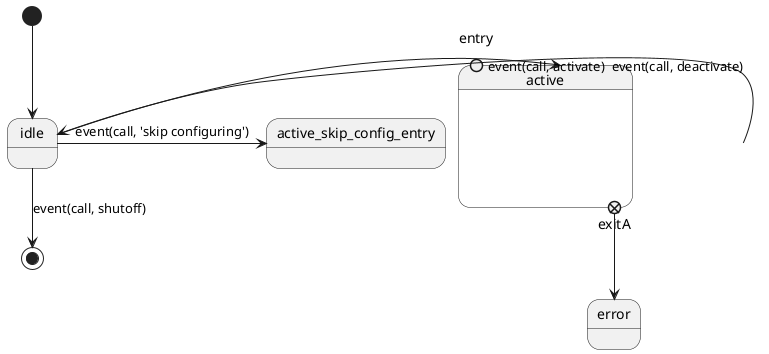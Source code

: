 @startuml
state active {
    state exitA <<exitPoint>>
    state entry <<entryPoint>>
}
state error
state idle

[*] --> idle
idle -> active : event(call, activate)
idle -> active_skip_config_entry : event(call, 'skip configuring')
active -> idle : event(call, deactivate)
idle --> [*] : event(call, shutoff)
exitA --> error


@enduml
